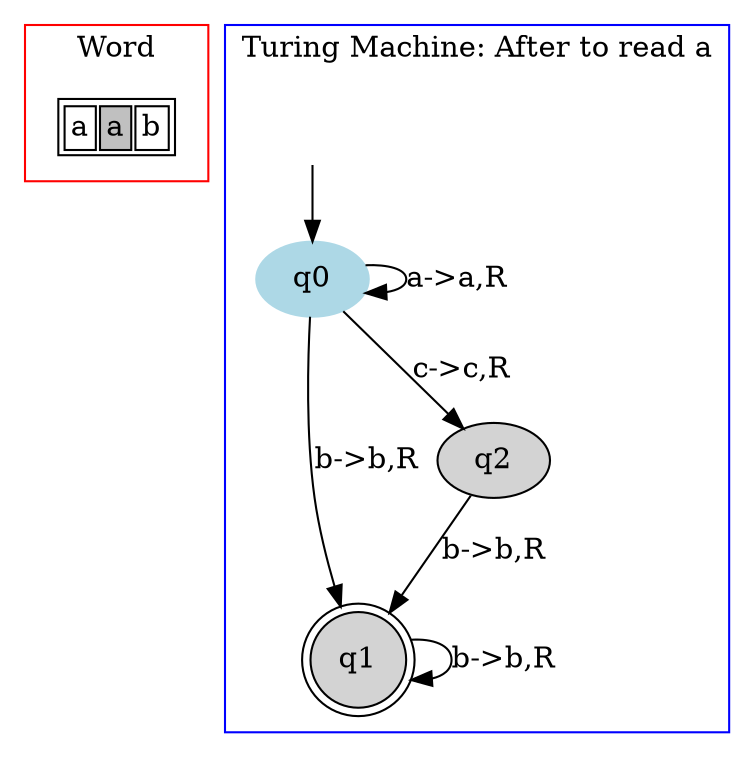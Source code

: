 digraph G {
	subgraph cluster_0 {
		node [shape=plaintext];

struct1 [label=<<TABLE>
<TR>
<TD><FONT>a</FONT></TD>
<TD BGCOLOR="gray"><FONT>a</FONT></TD>
<TD><FONT>b</FONT></TD>
</TR>
</TABLE>>];
label = "Word";
color=red;
}
	subgraph cluster_1 {
		node [style=filled];
		label = "Turing Machine: After to read a"
		color=blue;

		q0 [color="lightblue"];
		q1 [shape="doublecircle"];
		q2;
		q0->q0[label="a->a,R"];
		q0->q1[label="b->b,R"];
		q0->q2[label="c->c,R"];
		q1->q1[label="b->b,R"];
		q2->q1[label="b->b,R"];
x [color=white, label=""];		x->q0	}

}
